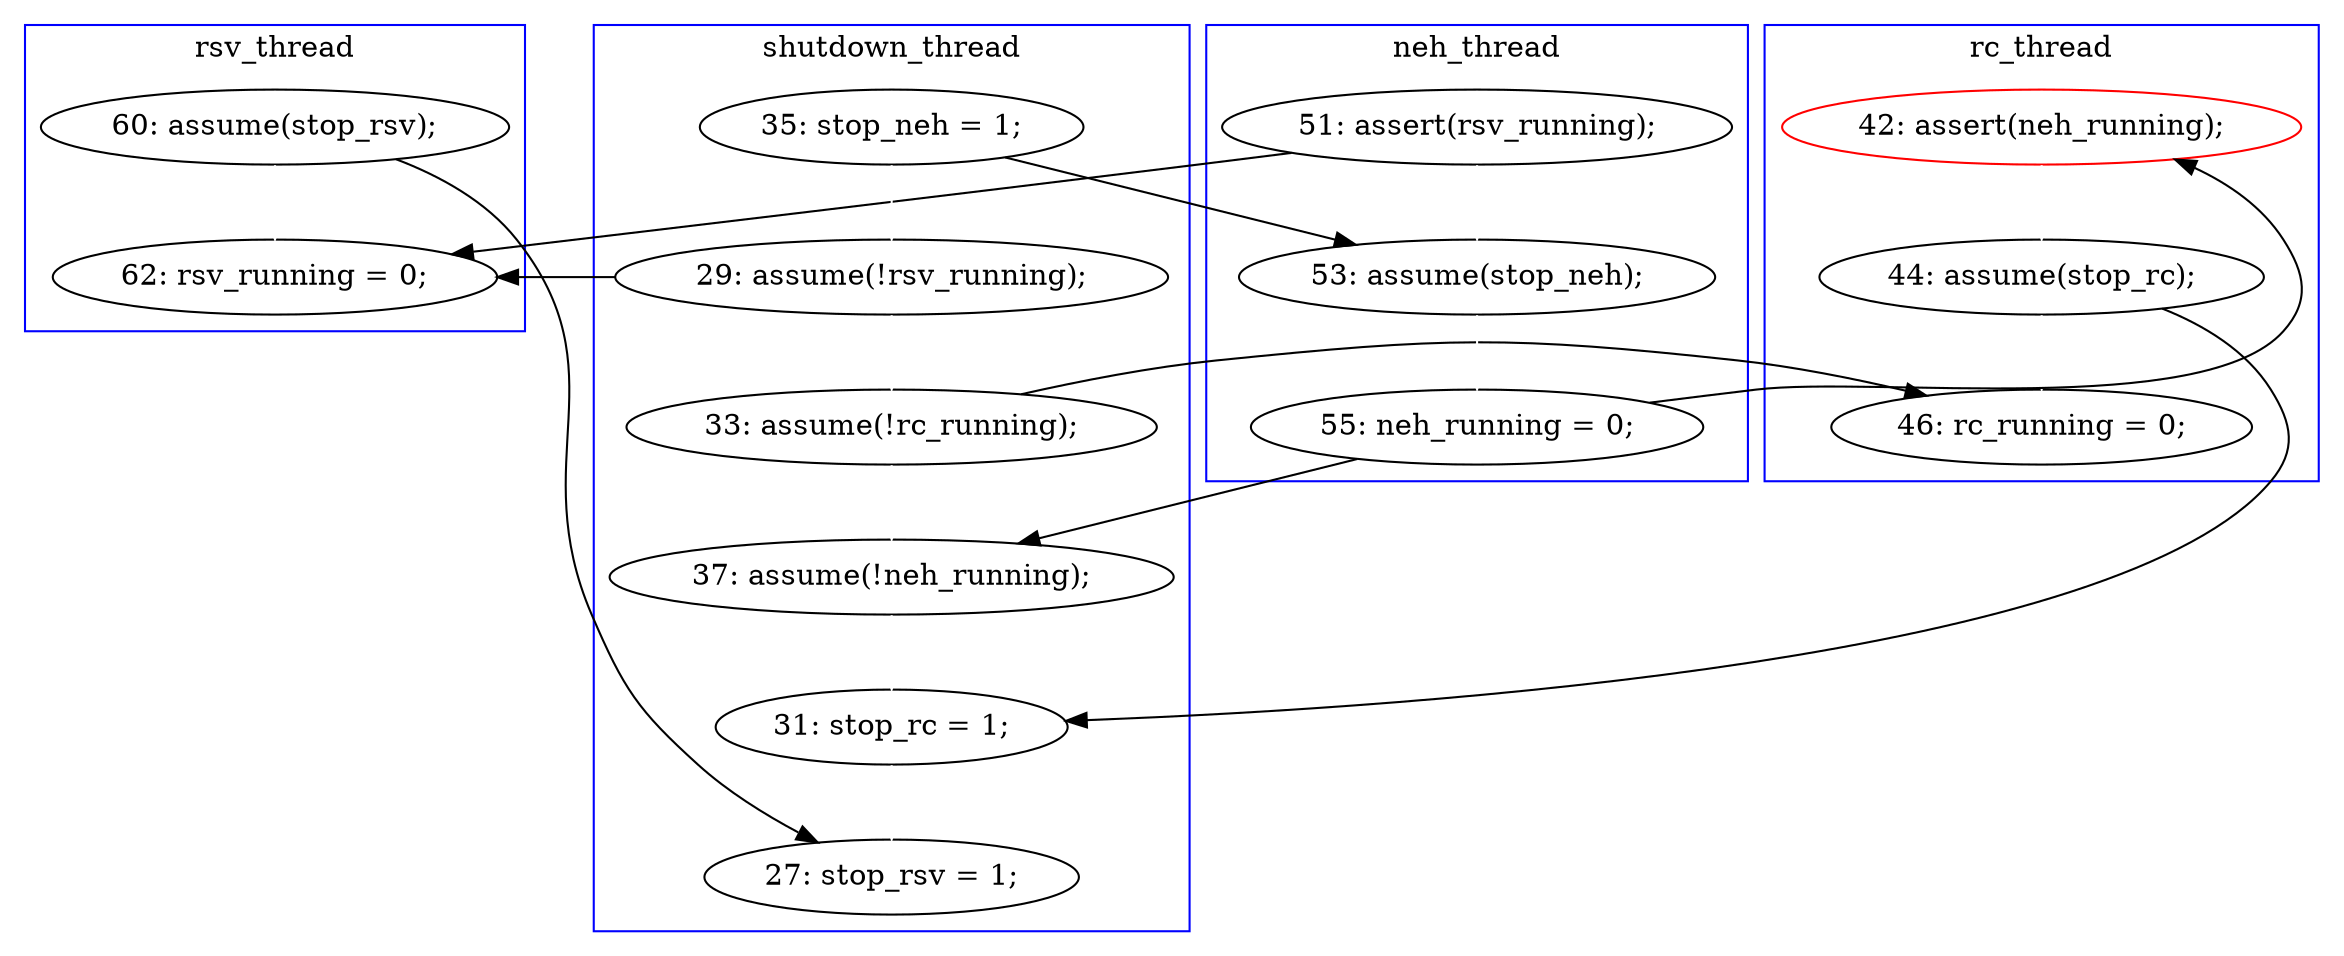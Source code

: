 digraph Counterexample {
	20 -> 21 [color = white, style = solid]
	19 -> 24 [color = white, style = solid]
	23 -> 36 [color = black, style = solid, constraint = false]
	14 -> 25 [color = black, style = solid, constraint = false]
	32 -> 36 [color = white, style = solid]
	16 -> 17 [color = white, style = solid]
	14 -> 16 [color = white, style = solid]
	24 -> 26 [color = white, style = solid]
	13 -> 16 [color = black, style = solid, constraint = false]
	17 -> 31 [color = black, style = solid, constraint = false]
	23 -> 25 [color = white, style = solid]
	13 -> 20 [color = white, style = solid]
	31 -> 32 [color = white, style = solid]
	17 -> 19 [color = black, style = solid, constraint = false]
	20 -> 25 [color = black, style = solid, constraint = false]
	24 -> 32 [color = black, style = solid, constraint = false]
	21 -> 31 [color = white, style = solid]
	21 -> 26 [color = black, style = solid, constraint = false]
	subgraph cluster2 {
		label = rc_thread
		color = blue
		19  [label = "42: assert(neh_running);", color = red]
		26  [label = "46: rc_running = 0;"]
		24  [label = "44: assume(stop_rc);"]
	}
	subgraph cluster3 {
		label = neh_thread
		color = blue
		17  [label = "55: neh_running = 0;"]
		16  [label = "53: assume(stop_neh);"]
		14  [label = "51: assert(rsv_running);"]
	}
	subgraph cluster4 {
		label = rsv_thread
		color = blue
		25  [label = "62: rsv_running = 0;"]
		23  [label = "60: assume(stop_rsv);"]
	}
	subgraph cluster1 {
		label = shutdown_thread
		color = blue
		32  [label = "31: stop_rc = 1;"]
		31  [label = "37: assume(!neh_running);"]
		20  [label = "29: assume(!rsv_running);"]
		13  [label = "35: stop_neh = 1;"]
		21  [label = "33: assume(!rc_running);"]
		36  [label = "27: stop_rsv = 1;"]
	}
}